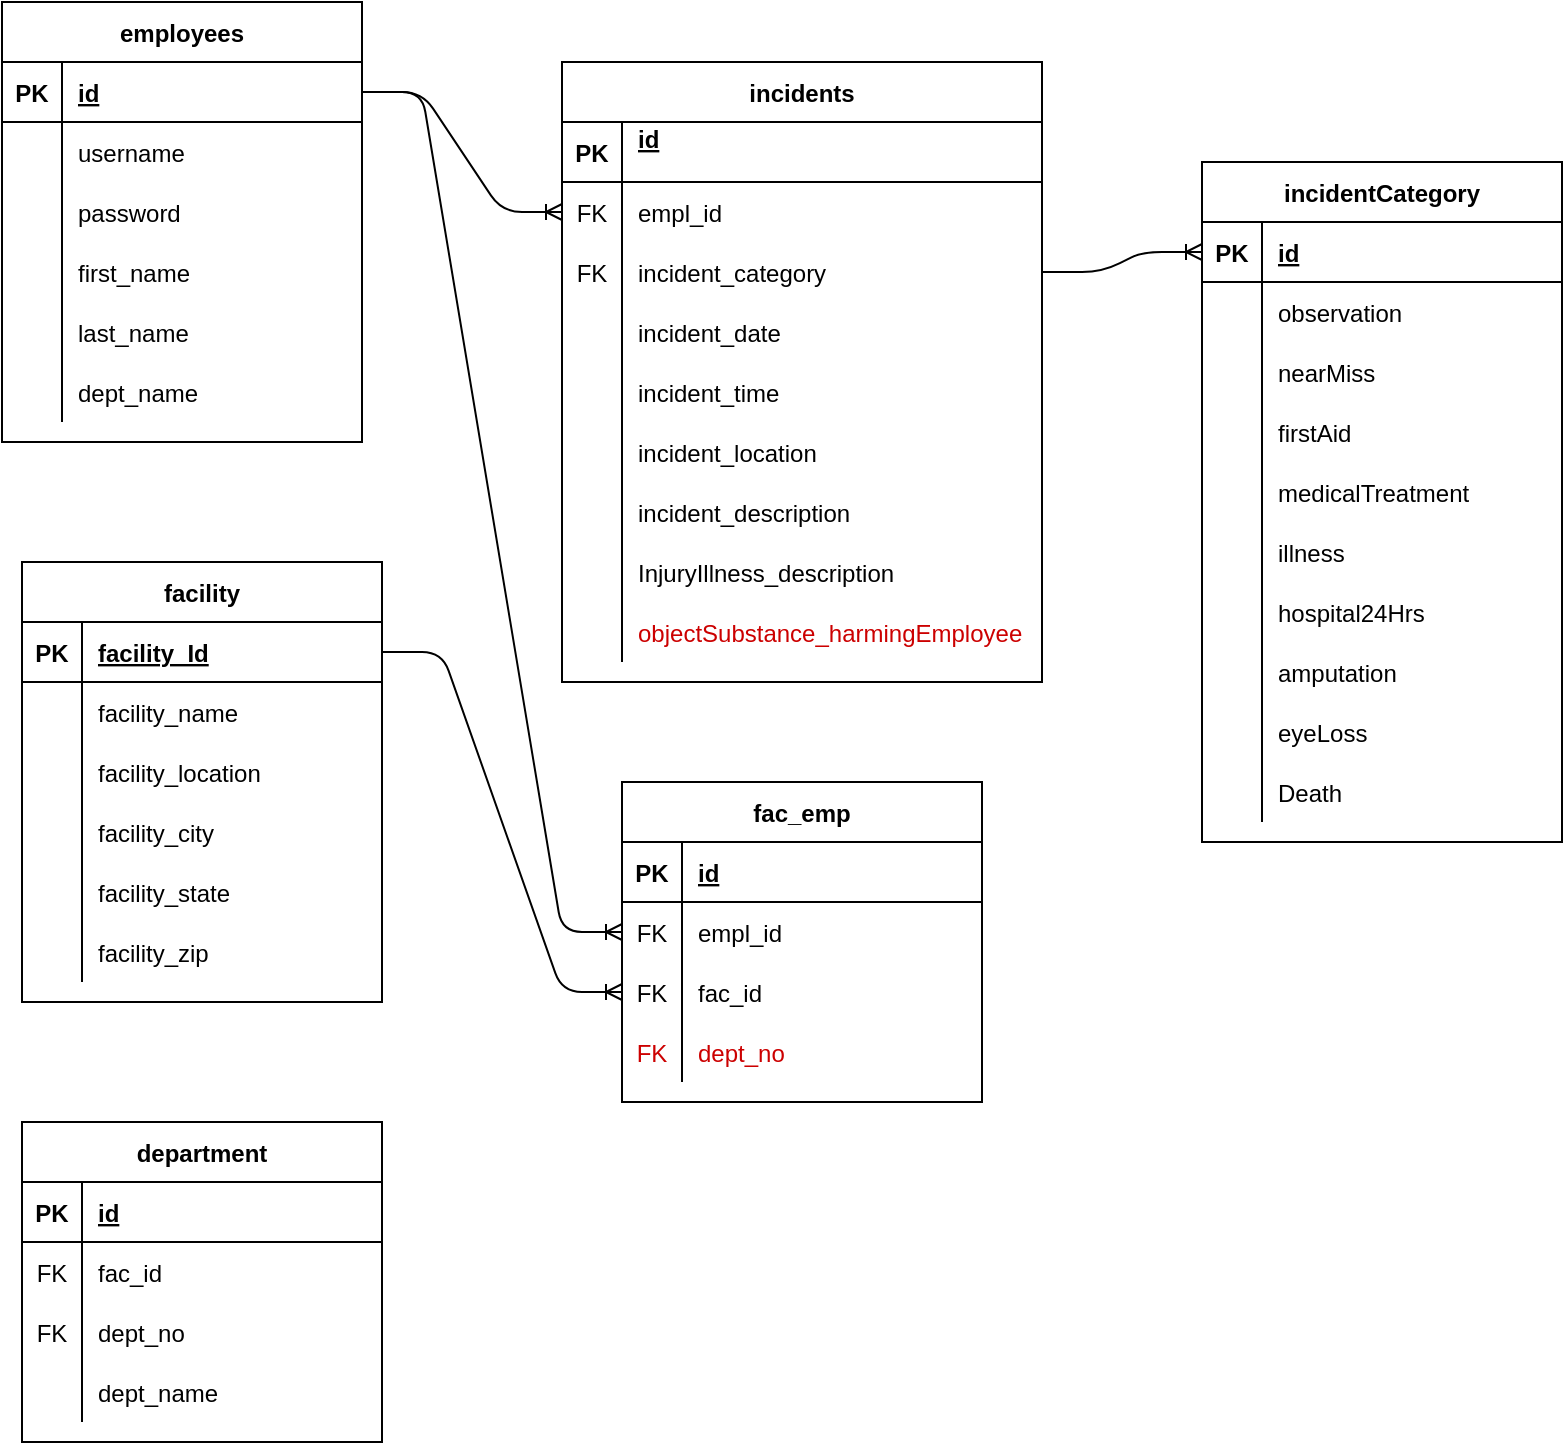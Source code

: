 <mxfile version="14.4.3" type="device"><diagram id="bjNipx2dxuCQF6a5RPbQ" name="Page-1"><mxGraphModel dx="1422" dy="822" grid="1" gridSize="10" guides="1" tooltips="1" connect="1" arrows="1" fold="1" page="1" pageScale="1" pageWidth="850" pageHeight="1100" math="0" shadow="0"><root><mxCell id="0"/><mxCell id="1" parent="0"/><mxCell id="69QA5Db__og1rGvX31F--1" value="employees" style="shape=table;startSize=30;container=1;collapsible=1;childLayout=tableLayout;fixedRows=1;rowLines=0;fontStyle=1;align=center;resizeLast=1;" parent="1" vertex="1"><mxGeometry width="180" height="220" as="geometry"/></mxCell><mxCell id="69QA5Db__og1rGvX31F--2" value="" style="shape=partialRectangle;collapsible=0;dropTarget=0;pointerEvents=0;fillColor=none;top=0;left=0;bottom=1;right=0;points=[[0,0.5],[1,0.5]];portConstraint=eastwest;" parent="69QA5Db__og1rGvX31F--1" vertex="1"><mxGeometry y="30" width="180" height="30" as="geometry"/></mxCell><mxCell id="69QA5Db__og1rGvX31F--3" value="PK" style="shape=partialRectangle;connectable=0;fillColor=none;top=0;left=0;bottom=0;right=0;fontStyle=1;overflow=hidden;" parent="69QA5Db__og1rGvX31F--2" vertex="1"><mxGeometry width="30" height="30" as="geometry"/></mxCell><mxCell id="69QA5Db__og1rGvX31F--4" value="id" style="shape=partialRectangle;connectable=0;fillColor=none;top=0;left=0;bottom=0;right=0;align=left;spacingLeft=6;fontStyle=5;overflow=hidden;" parent="69QA5Db__og1rGvX31F--2" vertex="1"><mxGeometry x="30" width="150" height="30" as="geometry"/></mxCell><mxCell id="69QA5Db__og1rGvX31F--83" value="" style="shape=partialRectangle;collapsible=0;dropTarget=0;pointerEvents=0;fillColor=none;top=0;left=0;bottom=0;right=0;points=[[0,0.5],[1,0.5]];portConstraint=eastwest;fontColor=#CC0000;" parent="69QA5Db__og1rGvX31F--1" vertex="1"><mxGeometry y="60" width="180" height="30" as="geometry"/></mxCell><mxCell id="69QA5Db__og1rGvX31F--84" value="" style="shape=partialRectangle;connectable=0;fillColor=none;top=0;left=0;bottom=0;right=0;editable=1;overflow=hidden;" parent="69QA5Db__og1rGvX31F--83" vertex="1"><mxGeometry width="30" height="30" as="geometry"/></mxCell><mxCell id="69QA5Db__og1rGvX31F--85" value="username" style="shape=partialRectangle;connectable=0;fillColor=none;top=0;left=0;bottom=0;right=0;align=left;spacingLeft=6;overflow=hidden;" parent="69QA5Db__og1rGvX31F--83" vertex="1"><mxGeometry x="30" width="150" height="30" as="geometry"/></mxCell><mxCell id="69QA5Db__og1rGvX31F--86" value="" style="shape=partialRectangle;collapsible=0;dropTarget=0;pointerEvents=0;fillColor=none;top=0;left=0;bottom=0;right=0;points=[[0,0.5],[1,0.5]];portConstraint=eastwest;fontColor=#CC0000;" parent="69QA5Db__og1rGvX31F--1" vertex="1"><mxGeometry y="90" width="180" height="30" as="geometry"/></mxCell><mxCell id="69QA5Db__og1rGvX31F--87" value="" style="shape=partialRectangle;connectable=0;fillColor=none;top=0;left=0;bottom=0;right=0;editable=1;overflow=hidden;" parent="69QA5Db__og1rGvX31F--86" vertex="1"><mxGeometry width="30" height="30" as="geometry"/></mxCell><mxCell id="69QA5Db__og1rGvX31F--88" value="password" style="shape=partialRectangle;connectable=0;fillColor=none;top=0;left=0;bottom=0;right=0;align=left;spacingLeft=6;overflow=hidden;" parent="69QA5Db__og1rGvX31F--86" vertex="1"><mxGeometry x="30" width="150" height="30" as="geometry"/></mxCell><mxCell id="69QA5Db__og1rGvX31F--5" value="" style="shape=partialRectangle;collapsible=0;dropTarget=0;pointerEvents=0;fillColor=none;top=0;left=0;bottom=0;right=0;points=[[0,0.5],[1,0.5]];portConstraint=eastwest;" parent="69QA5Db__og1rGvX31F--1" vertex="1"><mxGeometry y="120" width="180" height="30" as="geometry"/></mxCell><mxCell id="69QA5Db__og1rGvX31F--6" value="" style="shape=partialRectangle;connectable=0;fillColor=none;top=0;left=0;bottom=0;right=0;editable=1;overflow=hidden;" parent="69QA5Db__og1rGvX31F--5" vertex="1"><mxGeometry width="30" height="30" as="geometry"/></mxCell><mxCell id="69QA5Db__og1rGvX31F--7" value="first_name" style="shape=partialRectangle;connectable=0;fillColor=none;top=0;left=0;bottom=0;right=0;align=left;spacingLeft=6;overflow=hidden;" parent="69QA5Db__og1rGvX31F--5" vertex="1"><mxGeometry x="30" width="150" height="30" as="geometry"/></mxCell><mxCell id="69QA5Db__og1rGvX31F--8" value="" style="shape=partialRectangle;collapsible=0;dropTarget=0;pointerEvents=0;fillColor=none;top=0;left=0;bottom=0;right=0;points=[[0,0.5],[1,0.5]];portConstraint=eastwest;" parent="69QA5Db__og1rGvX31F--1" vertex="1"><mxGeometry y="150" width="180" height="30" as="geometry"/></mxCell><mxCell id="69QA5Db__og1rGvX31F--9" value="" style="shape=partialRectangle;connectable=0;fillColor=none;top=0;left=0;bottom=0;right=0;editable=1;overflow=hidden;" parent="69QA5Db__og1rGvX31F--8" vertex="1"><mxGeometry width="30" height="30" as="geometry"/></mxCell><mxCell id="69QA5Db__og1rGvX31F--10" value="last_name" style="shape=partialRectangle;connectable=0;fillColor=none;top=0;left=0;bottom=0;right=0;align=left;spacingLeft=6;overflow=hidden;" parent="69QA5Db__og1rGvX31F--8" vertex="1"><mxGeometry x="30" width="150" height="30" as="geometry"/></mxCell><mxCell id="69QA5Db__og1rGvX31F--111" value="" style="shape=partialRectangle;collapsible=0;dropTarget=0;pointerEvents=0;fillColor=none;top=0;left=0;bottom=0;right=0;points=[[0,0.5],[1,0.5]];portConstraint=eastwest;" parent="69QA5Db__og1rGvX31F--1" vertex="1"><mxGeometry y="180" width="180" height="30" as="geometry"/></mxCell><mxCell id="69QA5Db__og1rGvX31F--112" value="" style="shape=partialRectangle;connectable=0;fillColor=none;top=0;left=0;bottom=0;right=0;editable=1;overflow=hidden;" parent="69QA5Db__og1rGvX31F--111" vertex="1"><mxGeometry width="30" height="30" as="geometry"/></mxCell><mxCell id="69QA5Db__og1rGvX31F--113" value="dept_name" style="shape=partialRectangle;connectable=0;fillColor=none;top=0;left=0;bottom=0;right=0;align=left;spacingLeft=6;overflow=hidden;" parent="69QA5Db__og1rGvX31F--111" vertex="1"><mxGeometry x="30" width="150" height="30" as="geometry"/></mxCell><mxCell id="69QA5Db__og1rGvX31F--14" value="incidents" style="shape=table;startSize=30;container=1;collapsible=1;childLayout=tableLayout;fixedRows=1;rowLines=0;fontStyle=1;align=center;resizeLast=1;" parent="1" vertex="1"><mxGeometry x="280" y="30" width="240" height="310" as="geometry"/></mxCell><mxCell id="69QA5Db__og1rGvX31F--15" value="" style="shape=partialRectangle;collapsible=0;dropTarget=0;pointerEvents=0;fillColor=none;top=0;left=0;bottom=1;right=0;points=[[0,0.5],[1,0.5]];portConstraint=eastwest;" parent="69QA5Db__og1rGvX31F--14" vertex="1"><mxGeometry y="30" width="240" height="30" as="geometry"/></mxCell><mxCell id="69QA5Db__og1rGvX31F--16" value="PK" style="shape=partialRectangle;connectable=0;fillColor=none;top=0;left=0;bottom=0;right=0;fontStyle=1;overflow=hidden;" parent="69QA5Db__og1rGvX31F--15" vertex="1"><mxGeometry width="30" height="30" as="geometry"/></mxCell><mxCell id="69QA5Db__og1rGvX31F--17" value="id&#10;" style="shape=partialRectangle;connectable=0;fillColor=none;top=0;left=0;bottom=0;right=0;align=left;spacingLeft=6;fontStyle=5;overflow=hidden;" parent="69QA5Db__og1rGvX31F--15" vertex="1"><mxGeometry x="30" width="210" height="30" as="geometry"/></mxCell><mxCell id="69QA5Db__og1rGvX31F--98" value="" style="shape=partialRectangle;collapsible=0;dropTarget=0;pointerEvents=0;fillColor=none;top=0;left=0;bottom=0;right=0;points=[[0,0.5],[1,0.5]];portConstraint=eastwest;fontColor=#CC0000;" parent="69QA5Db__og1rGvX31F--14" vertex="1"><mxGeometry y="60" width="240" height="30" as="geometry"/></mxCell><mxCell id="69QA5Db__og1rGvX31F--99" value="FK" style="shape=partialRectangle;connectable=0;fillColor=none;top=0;left=0;bottom=0;right=0;editable=1;overflow=hidden;" parent="69QA5Db__og1rGvX31F--98" vertex="1"><mxGeometry width="30" height="30" as="geometry"/></mxCell><mxCell id="69QA5Db__og1rGvX31F--100" value="empl_id" style="shape=partialRectangle;connectable=0;fillColor=none;top=0;left=0;bottom=0;right=0;align=left;spacingLeft=6;overflow=hidden;" parent="69QA5Db__og1rGvX31F--98" vertex="1"><mxGeometry x="30" width="210" height="30" as="geometry"/></mxCell><mxCell id="69QA5Db__og1rGvX31F--43" value="" style="shape=partialRectangle;collapsible=0;dropTarget=0;pointerEvents=0;fillColor=none;top=0;left=0;bottom=0;right=0;points=[[0,0.5],[1,0.5]];portConstraint=eastwest;" parent="69QA5Db__og1rGvX31F--14" vertex="1"><mxGeometry y="90" width="240" height="30" as="geometry"/></mxCell><mxCell id="69QA5Db__og1rGvX31F--44" value="FK" style="shape=partialRectangle;connectable=0;fillColor=none;top=0;left=0;bottom=0;right=0;editable=1;overflow=hidden;" parent="69QA5Db__og1rGvX31F--43" vertex="1"><mxGeometry width="30" height="30" as="geometry"/></mxCell><mxCell id="69QA5Db__og1rGvX31F--45" value="incident_category" style="shape=partialRectangle;connectable=0;fillColor=none;top=0;left=0;bottom=0;right=0;align=left;spacingLeft=6;overflow=hidden;" parent="69QA5Db__og1rGvX31F--43" vertex="1"><mxGeometry x="30" width="210" height="30" as="geometry"/></mxCell><mxCell id="69QA5Db__og1rGvX31F--18" value="" style="shape=partialRectangle;collapsible=0;dropTarget=0;pointerEvents=0;fillColor=none;top=0;left=0;bottom=0;right=0;points=[[0,0.5],[1,0.5]];portConstraint=eastwest;" parent="69QA5Db__og1rGvX31F--14" vertex="1"><mxGeometry y="120" width="240" height="30" as="geometry"/></mxCell><mxCell id="69QA5Db__og1rGvX31F--19" value="" style="shape=partialRectangle;connectable=0;fillColor=none;top=0;left=0;bottom=0;right=0;editable=1;overflow=hidden;" parent="69QA5Db__og1rGvX31F--18" vertex="1"><mxGeometry width="30" height="30" as="geometry"/></mxCell><mxCell id="69QA5Db__og1rGvX31F--20" value="incident_date" style="shape=partialRectangle;connectable=0;fillColor=none;top=0;left=0;bottom=0;right=0;align=left;spacingLeft=6;overflow=hidden;" parent="69QA5Db__og1rGvX31F--18" vertex="1"><mxGeometry x="30" width="210" height="30" as="geometry"/></mxCell><mxCell id="69QA5Db__og1rGvX31F--21" value="" style="shape=partialRectangle;collapsible=0;dropTarget=0;pointerEvents=0;fillColor=none;top=0;left=0;bottom=0;right=0;points=[[0,0.5],[1,0.5]];portConstraint=eastwest;" parent="69QA5Db__og1rGvX31F--14" vertex="1"><mxGeometry y="150" width="240" height="30" as="geometry"/></mxCell><mxCell id="69QA5Db__og1rGvX31F--22" value="" style="shape=partialRectangle;connectable=0;fillColor=none;top=0;left=0;bottom=0;right=0;editable=1;overflow=hidden;" parent="69QA5Db__og1rGvX31F--21" vertex="1"><mxGeometry width="30" height="30" as="geometry"/></mxCell><mxCell id="69QA5Db__og1rGvX31F--23" value="incident_time" style="shape=partialRectangle;connectable=0;fillColor=none;top=0;left=0;bottom=0;right=0;align=left;spacingLeft=6;overflow=hidden;" parent="69QA5Db__og1rGvX31F--21" vertex="1"><mxGeometry x="30" width="210" height="30" as="geometry"/></mxCell><mxCell id="69QA5Db__og1rGvX31F--24" value="" style="shape=partialRectangle;collapsible=0;dropTarget=0;pointerEvents=0;fillColor=none;top=0;left=0;bottom=0;right=0;points=[[0,0.5],[1,0.5]];portConstraint=eastwest;" parent="69QA5Db__og1rGvX31F--14" vertex="1"><mxGeometry y="180" width="240" height="30" as="geometry"/></mxCell><mxCell id="69QA5Db__og1rGvX31F--25" value="" style="shape=partialRectangle;connectable=0;fillColor=none;top=0;left=0;bottom=0;right=0;editable=1;overflow=hidden;" parent="69QA5Db__og1rGvX31F--24" vertex="1"><mxGeometry width="30" height="30" as="geometry"/></mxCell><mxCell id="69QA5Db__og1rGvX31F--26" value="incident_location" style="shape=partialRectangle;connectable=0;fillColor=none;top=0;left=0;bottom=0;right=0;align=left;spacingLeft=6;overflow=hidden;" parent="69QA5Db__og1rGvX31F--24" vertex="1"><mxGeometry x="30" width="210" height="30" as="geometry"/></mxCell><mxCell id="69QA5Db__og1rGvX31F--89" value="" style="shape=partialRectangle;collapsible=0;dropTarget=0;pointerEvents=0;fillColor=none;top=0;left=0;bottom=0;right=0;points=[[0,0.5],[1,0.5]];portConstraint=eastwest;fontColor=#CC0000;" parent="69QA5Db__og1rGvX31F--14" vertex="1"><mxGeometry y="210" width="240" height="30" as="geometry"/></mxCell><mxCell id="69QA5Db__og1rGvX31F--90" value="" style="shape=partialRectangle;connectable=0;fillColor=none;top=0;left=0;bottom=0;right=0;editable=1;overflow=hidden;" parent="69QA5Db__og1rGvX31F--89" vertex="1"><mxGeometry width="30" height="30" as="geometry"/></mxCell><mxCell id="69QA5Db__og1rGvX31F--91" value="incident_description" style="shape=partialRectangle;connectable=0;fillColor=none;top=0;left=0;bottom=0;right=0;align=left;spacingLeft=6;overflow=hidden;" parent="69QA5Db__og1rGvX31F--89" vertex="1"><mxGeometry x="30" width="210" height="30" as="geometry"/></mxCell><mxCell id="69QA5Db__og1rGvX31F--92" value="" style="shape=partialRectangle;collapsible=0;dropTarget=0;pointerEvents=0;fillColor=none;top=0;left=0;bottom=0;right=0;points=[[0,0.5],[1,0.5]];portConstraint=eastwest;fontColor=#CC0000;" parent="69QA5Db__og1rGvX31F--14" vertex="1"><mxGeometry y="240" width="240" height="30" as="geometry"/></mxCell><mxCell id="69QA5Db__og1rGvX31F--93" value="" style="shape=partialRectangle;connectable=0;fillColor=none;top=0;left=0;bottom=0;right=0;editable=1;overflow=hidden;" parent="69QA5Db__og1rGvX31F--92" vertex="1"><mxGeometry width="30" height="30" as="geometry"/></mxCell><mxCell id="69QA5Db__og1rGvX31F--94" value="InjuryIllness_description" style="shape=partialRectangle;connectable=0;fillColor=none;top=0;left=0;bottom=0;right=0;align=left;spacingLeft=6;overflow=hidden;" parent="69QA5Db__og1rGvX31F--92" vertex="1"><mxGeometry x="30" width="210" height="30" as="geometry"/></mxCell><mxCell id="69QA5Db__og1rGvX31F--95" value="" style="shape=partialRectangle;collapsible=0;dropTarget=0;pointerEvents=0;fillColor=none;top=0;left=0;bottom=0;right=0;points=[[0,0.5],[1,0.5]];portConstraint=eastwest;fontColor=#CC0000;" parent="69QA5Db__og1rGvX31F--14" vertex="1"><mxGeometry y="270" width="240" height="30" as="geometry"/></mxCell><mxCell id="69QA5Db__og1rGvX31F--96" value="" style="shape=partialRectangle;connectable=0;fillColor=none;top=0;left=0;bottom=0;right=0;editable=1;overflow=hidden;" parent="69QA5Db__og1rGvX31F--95" vertex="1"><mxGeometry width="30" height="30" as="geometry"/></mxCell><mxCell id="69QA5Db__og1rGvX31F--97" value="objectSubstance_harmingEmployee" style="shape=partialRectangle;connectable=0;fillColor=none;top=0;left=0;bottom=0;right=0;align=left;spacingLeft=6;overflow=hidden;fontColor=#CC0000;" parent="69QA5Db__og1rGvX31F--95" vertex="1"><mxGeometry x="30" width="210" height="30" as="geometry"/></mxCell><mxCell id="69QA5Db__og1rGvX31F--27" value="facility" style="shape=table;startSize=30;container=1;collapsible=1;childLayout=tableLayout;fixedRows=1;rowLines=0;fontStyle=1;align=center;resizeLast=1;" parent="1" vertex="1"><mxGeometry x="10" y="280" width="180" height="220" as="geometry"/></mxCell><mxCell id="69QA5Db__og1rGvX31F--28" value="" style="shape=partialRectangle;collapsible=0;dropTarget=0;pointerEvents=0;fillColor=none;top=0;left=0;bottom=1;right=0;points=[[0,0.5],[1,0.5]];portConstraint=eastwest;" parent="69QA5Db__og1rGvX31F--27" vertex="1"><mxGeometry y="30" width="180" height="30" as="geometry"/></mxCell><mxCell id="69QA5Db__og1rGvX31F--29" value="PK" style="shape=partialRectangle;connectable=0;fillColor=none;top=0;left=0;bottom=0;right=0;fontStyle=1;overflow=hidden;" parent="69QA5Db__og1rGvX31F--28" vertex="1"><mxGeometry width="30" height="30" as="geometry"/></mxCell><mxCell id="69QA5Db__og1rGvX31F--30" value="facility_Id" style="shape=partialRectangle;connectable=0;fillColor=none;top=0;left=0;bottom=0;right=0;align=left;spacingLeft=6;fontStyle=5;overflow=hidden;" parent="69QA5Db__og1rGvX31F--28" vertex="1"><mxGeometry x="30" width="150" height="30" as="geometry"/></mxCell><mxCell id="69QA5Db__og1rGvX31F--31" value="" style="shape=partialRectangle;collapsible=0;dropTarget=0;pointerEvents=0;fillColor=none;top=0;left=0;bottom=0;right=0;points=[[0,0.5],[1,0.5]];portConstraint=eastwest;" parent="69QA5Db__og1rGvX31F--27" vertex="1"><mxGeometry y="60" width="180" height="30" as="geometry"/></mxCell><mxCell id="69QA5Db__og1rGvX31F--32" value="" style="shape=partialRectangle;connectable=0;fillColor=none;top=0;left=0;bottom=0;right=0;editable=1;overflow=hidden;" parent="69QA5Db__og1rGvX31F--31" vertex="1"><mxGeometry width="30" height="30" as="geometry"/></mxCell><mxCell id="69QA5Db__og1rGvX31F--33" value="facility_name" style="shape=partialRectangle;connectable=0;fillColor=none;top=0;left=0;bottom=0;right=0;align=left;spacingLeft=6;overflow=hidden;" parent="69QA5Db__og1rGvX31F--31" vertex="1"><mxGeometry x="30" width="150" height="30" as="geometry"/></mxCell><mxCell id="69QA5Db__og1rGvX31F--34" value="" style="shape=partialRectangle;collapsible=0;dropTarget=0;pointerEvents=0;fillColor=none;top=0;left=0;bottom=0;right=0;points=[[0,0.5],[1,0.5]];portConstraint=eastwest;" parent="69QA5Db__og1rGvX31F--27" vertex="1"><mxGeometry y="90" width="180" height="30" as="geometry"/></mxCell><mxCell id="69QA5Db__og1rGvX31F--35" value="" style="shape=partialRectangle;connectable=0;fillColor=none;top=0;left=0;bottom=0;right=0;editable=1;overflow=hidden;" parent="69QA5Db__og1rGvX31F--34" vertex="1"><mxGeometry width="30" height="30" as="geometry"/></mxCell><mxCell id="69QA5Db__og1rGvX31F--36" value="facility_location" style="shape=partialRectangle;connectable=0;fillColor=none;top=0;left=0;bottom=0;right=0;align=left;spacingLeft=6;overflow=hidden;" parent="69QA5Db__og1rGvX31F--34" vertex="1"><mxGeometry x="30" width="150" height="30" as="geometry"/></mxCell><mxCell id="69QA5Db__og1rGvX31F--37" value="" style="shape=partialRectangle;collapsible=0;dropTarget=0;pointerEvents=0;fillColor=none;top=0;left=0;bottom=0;right=0;points=[[0,0.5],[1,0.5]];portConstraint=eastwest;" parent="69QA5Db__og1rGvX31F--27" vertex="1"><mxGeometry y="120" width="180" height="30" as="geometry"/></mxCell><mxCell id="69QA5Db__og1rGvX31F--38" value="" style="shape=partialRectangle;connectable=0;fillColor=none;top=0;left=0;bottom=0;right=0;editable=1;overflow=hidden;" parent="69QA5Db__og1rGvX31F--37" vertex="1"><mxGeometry width="30" height="30" as="geometry"/></mxCell><mxCell id="69QA5Db__og1rGvX31F--39" value="facility_city" style="shape=partialRectangle;connectable=0;fillColor=none;top=0;left=0;bottom=0;right=0;align=left;spacingLeft=6;overflow=hidden;" parent="69QA5Db__og1rGvX31F--37" vertex="1"><mxGeometry x="30" width="150" height="30" as="geometry"/></mxCell><mxCell id="69QA5Db__og1rGvX31F--77" value="" style="shape=partialRectangle;collapsible=0;dropTarget=0;pointerEvents=0;fillColor=none;top=0;left=0;bottom=0;right=0;points=[[0,0.5],[1,0.5]];portConstraint=eastwest;fontColor=#CC0000;" parent="69QA5Db__og1rGvX31F--27" vertex="1"><mxGeometry y="150" width="180" height="30" as="geometry"/></mxCell><mxCell id="69QA5Db__og1rGvX31F--78" value="" style="shape=partialRectangle;connectable=0;fillColor=none;top=0;left=0;bottom=0;right=0;editable=1;overflow=hidden;" parent="69QA5Db__og1rGvX31F--77" vertex="1"><mxGeometry width="30" height="30" as="geometry"/></mxCell><mxCell id="69QA5Db__og1rGvX31F--79" value="facility_state" style="shape=partialRectangle;connectable=0;fillColor=none;top=0;left=0;bottom=0;right=0;align=left;spacingLeft=6;overflow=hidden;" parent="69QA5Db__og1rGvX31F--77" vertex="1"><mxGeometry x="30" width="150" height="30" as="geometry"/></mxCell><mxCell id="69QA5Db__og1rGvX31F--80" value="" style="shape=partialRectangle;collapsible=0;dropTarget=0;pointerEvents=0;fillColor=none;top=0;left=0;bottom=0;right=0;points=[[0,0.5],[1,0.5]];portConstraint=eastwest;fontColor=#CC0000;" parent="69QA5Db__og1rGvX31F--27" vertex="1"><mxGeometry y="180" width="180" height="30" as="geometry"/></mxCell><mxCell id="69QA5Db__og1rGvX31F--81" value="" style="shape=partialRectangle;connectable=0;fillColor=none;top=0;left=0;bottom=0;right=0;editable=1;overflow=hidden;" parent="69QA5Db__og1rGvX31F--80" vertex="1"><mxGeometry width="30" height="30" as="geometry"/></mxCell><mxCell id="69QA5Db__og1rGvX31F--82" value="facility_zip" style="shape=partialRectangle;connectable=0;fillColor=none;top=0;left=0;bottom=0;right=0;align=left;spacingLeft=6;overflow=hidden;" parent="69QA5Db__og1rGvX31F--80" vertex="1"><mxGeometry x="30" width="150" height="30" as="geometry"/></mxCell><mxCell id="69QA5Db__og1rGvX31F--46" value="incidentCategory" style="shape=table;startSize=30;container=1;collapsible=1;childLayout=tableLayout;fixedRows=1;rowLines=0;fontStyle=1;align=center;resizeLast=1;" parent="1" vertex="1"><mxGeometry x="600" y="80" width="180" height="340" as="geometry"/></mxCell><mxCell id="69QA5Db__og1rGvX31F--47" value="" style="shape=partialRectangle;collapsible=0;dropTarget=0;pointerEvents=0;fillColor=none;top=0;left=0;bottom=1;right=0;points=[[0,0.5],[1,0.5]];portConstraint=eastwest;" parent="69QA5Db__og1rGvX31F--46" vertex="1"><mxGeometry y="30" width="180" height="30" as="geometry"/></mxCell><mxCell id="69QA5Db__og1rGvX31F--48" value="PK" style="shape=partialRectangle;connectable=0;fillColor=none;top=0;left=0;bottom=0;right=0;fontStyle=1;overflow=hidden;" parent="69QA5Db__og1rGvX31F--47" vertex="1"><mxGeometry width="30" height="30" as="geometry"/></mxCell><mxCell id="69QA5Db__og1rGvX31F--49" value="id" style="shape=partialRectangle;connectable=0;fillColor=none;top=0;left=0;bottom=0;right=0;align=left;spacingLeft=6;fontStyle=5;overflow=hidden;" parent="69QA5Db__og1rGvX31F--47" vertex="1"><mxGeometry x="30" width="150" height="30" as="geometry"/></mxCell><mxCell id="69QA5Db__og1rGvX31F--50" value="" style="shape=partialRectangle;collapsible=0;dropTarget=0;pointerEvents=0;fillColor=none;top=0;left=0;bottom=0;right=0;points=[[0,0.5],[1,0.5]];portConstraint=eastwest;" parent="69QA5Db__og1rGvX31F--46" vertex="1"><mxGeometry y="60" width="180" height="30" as="geometry"/></mxCell><mxCell id="69QA5Db__og1rGvX31F--51" value="" style="shape=partialRectangle;connectable=0;fillColor=none;top=0;left=0;bottom=0;right=0;editable=1;overflow=hidden;" parent="69QA5Db__og1rGvX31F--50" vertex="1"><mxGeometry width="30" height="30" as="geometry"/></mxCell><mxCell id="69QA5Db__og1rGvX31F--52" value="observation" style="shape=partialRectangle;connectable=0;fillColor=none;top=0;left=0;bottom=0;right=0;align=left;spacingLeft=6;overflow=hidden;" parent="69QA5Db__og1rGvX31F--50" vertex="1"><mxGeometry x="30" width="150" height="30" as="geometry"/></mxCell><mxCell id="69QA5Db__og1rGvX31F--53" value="" style="shape=partialRectangle;collapsible=0;dropTarget=0;pointerEvents=0;fillColor=none;top=0;left=0;bottom=0;right=0;points=[[0,0.5],[1,0.5]];portConstraint=eastwest;" parent="69QA5Db__og1rGvX31F--46" vertex="1"><mxGeometry y="90" width="180" height="30" as="geometry"/></mxCell><mxCell id="69QA5Db__og1rGvX31F--54" value="" style="shape=partialRectangle;connectable=0;fillColor=none;top=0;left=0;bottom=0;right=0;editable=1;overflow=hidden;" parent="69QA5Db__og1rGvX31F--53" vertex="1"><mxGeometry width="30" height="30" as="geometry"/></mxCell><mxCell id="69QA5Db__og1rGvX31F--55" value="nearMiss" style="shape=partialRectangle;connectable=0;fillColor=none;top=0;left=0;bottom=0;right=0;align=left;spacingLeft=6;overflow=hidden;" parent="69QA5Db__og1rGvX31F--53" vertex="1"><mxGeometry x="30" width="150" height="30" as="geometry"/></mxCell><mxCell id="69QA5Db__og1rGvX31F--56" value="" style="shape=partialRectangle;collapsible=0;dropTarget=0;pointerEvents=0;fillColor=none;top=0;left=0;bottom=0;right=0;points=[[0,0.5],[1,0.5]];portConstraint=eastwest;" parent="69QA5Db__og1rGvX31F--46" vertex="1"><mxGeometry y="120" width="180" height="30" as="geometry"/></mxCell><mxCell id="69QA5Db__og1rGvX31F--57" value="" style="shape=partialRectangle;connectable=0;fillColor=none;top=0;left=0;bottom=0;right=0;editable=1;overflow=hidden;" parent="69QA5Db__og1rGvX31F--56" vertex="1"><mxGeometry width="30" height="30" as="geometry"/></mxCell><mxCell id="69QA5Db__og1rGvX31F--58" value="firstAid" style="shape=partialRectangle;connectable=0;fillColor=none;top=0;left=0;bottom=0;right=0;align=left;spacingLeft=6;overflow=hidden;" parent="69QA5Db__og1rGvX31F--56" vertex="1"><mxGeometry x="30" width="150" height="30" as="geometry"/></mxCell><mxCell id="69QA5Db__og1rGvX31F--59" value="" style="shape=partialRectangle;collapsible=0;dropTarget=0;pointerEvents=0;fillColor=none;top=0;left=0;bottom=0;right=0;points=[[0,0.5],[1,0.5]];portConstraint=eastwest;" parent="69QA5Db__og1rGvX31F--46" vertex="1"><mxGeometry y="150" width="180" height="30" as="geometry"/></mxCell><mxCell id="69QA5Db__og1rGvX31F--60" value="" style="shape=partialRectangle;connectable=0;fillColor=none;top=0;left=0;bottom=0;right=0;editable=1;overflow=hidden;" parent="69QA5Db__og1rGvX31F--59" vertex="1"><mxGeometry width="30" height="30" as="geometry"/></mxCell><mxCell id="69QA5Db__og1rGvX31F--61" value="medicalTreatment" style="shape=partialRectangle;connectable=0;fillColor=none;top=0;left=0;bottom=0;right=0;align=left;spacingLeft=6;overflow=hidden;" parent="69QA5Db__og1rGvX31F--59" vertex="1"><mxGeometry x="30" width="150" height="30" as="geometry"/></mxCell><mxCell id="69QA5Db__og1rGvX31F--62" value="" style="shape=partialRectangle;collapsible=0;dropTarget=0;pointerEvents=0;fillColor=none;top=0;left=0;bottom=0;right=0;points=[[0,0.5],[1,0.5]];portConstraint=eastwest;" parent="69QA5Db__og1rGvX31F--46" vertex="1"><mxGeometry y="180" width="180" height="30" as="geometry"/></mxCell><mxCell id="69QA5Db__og1rGvX31F--63" value="" style="shape=partialRectangle;connectable=0;fillColor=none;top=0;left=0;bottom=0;right=0;editable=1;overflow=hidden;" parent="69QA5Db__og1rGvX31F--62" vertex="1"><mxGeometry width="30" height="30" as="geometry"/></mxCell><mxCell id="69QA5Db__og1rGvX31F--64" value="illness" style="shape=partialRectangle;connectable=0;fillColor=none;top=0;left=0;bottom=0;right=0;align=left;spacingLeft=6;overflow=hidden;" parent="69QA5Db__og1rGvX31F--62" vertex="1"><mxGeometry x="30" width="150" height="30" as="geometry"/></mxCell><mxCell id="69QA5Db__og1rGvX31F--74" value="" style="shape=partialRectangle;collapsible=0;dropTarget=0;pointerEvents=0;fillColor=none;top=0;left=0;bottom=0;right=0;points=[[0,0.5],[1,0.5]];portConstraint=eastwest;" parent="69QA5Db__og1rGvX31F--46" vertex="1"><mxGeometry y="210" width="180" height="30" as="geometry"/></mxCell><mxCell id="69QA5Db__og1rGvX31F--75" value="" style="shape=partialRectangle;connectable=0;fillColor=none;top=0;left=0;bottom=0;right=0;editable=1;overflow=hidden;" parent="69QA5Db__og1rGvX31F--74" vertex="1"><mxGeometry width="30" height="30" as="geometry"/></mxCell><mxCell id="69QA5Db__og1rGvX31F--76" value="hospital24Hrs" style="shape=partialRectangle;connectable=0;fillColor=none;top=0;left=0;bottom=0;right=0;align=left;spacingLeft=6;overflow=hidden;" parent="69QA5Db__og1rGvX31F--74" vertex="1"><mxGeometry x="30" width="150" height="30" as="geometry"/></mxCell><mxCell id="69QA5Db__og1rGvX31F--68" value="" style="shape=partialRectangle;collapsible=0;dropTarget=0;pointerEvents=0;fillColor=none;top=0;left=0;bottom=0;right=0;points=[[0,0.5],[1,0.5]];portConstraint=eastwest;" parent="69QA5Db__og1rGvX31F--46" vertex="1"><mxGeometry y="240" width="180" height="30" as="geometry"/></mxCell><mxCell id="69QA5Db__og1rGvX31F--69" value="" style="shape=partialRectangle;connectable=0;fillColor=none;top=0;left=0;bottom=0;right=0;editable=1;overflow=hidden;" parent="69QA5Db__og1rGvX31F--68" vertex="1"><mxGeometry width="30" height="30" as="geometry"/></mxCell><mxCell id="69QA5Db__og1rGvX31F--70" value="amputation" style="shape=partialRectangle;connectable=0;fillColor=none;top=0;left=0;bottom=0;right=0;align=left;spacingLeft=6;overflow=hidden;" parent="69QA5Db__og1rGvX31F--68" vertex="1"><mxGeometry x="30" width="150" height="30" as="geometry"/></mxCell><mxCell id="69QA5Db__og1rGvX31F--71" value="" style="shape=partialRectangle;collapsible=0;dropTarget=0;pointerEvents=0;fillColor=none;top=0;left=0;bottom=0;right=0;points=[[0,0.5],[1,0.5]];portConstraint=eastwest;" parent="69QA5Db__og1rGvX31F--46" vertex="1"><mxGeometry y="270" width="180" height="30" as="geometry"/></mxCell><mxCell id="69QA5Db__og1rGvX31F--72" value="" style="shape=partialRectangle;connectable=0;fillColor=none;top=0;left=0;bottom=0;right=0;editable=1;overflow=hidden;" parent="69QA5Db__og1rGvX31F--71" vertex="1"><mxGeometry width="30" height="30" as="geometry"/></mxCell><mxCell id="69QA5Db__og1rGvX31F--73" value="eyeLoss" style="shape=partialRectangle;connectable=0;fillColor=none;top=0;left=0;bottom=0;right=0;align=left;spacingLeft=6;overflow=hidden;" parent="69QA5Db__og1rGvX31F--71" vertex="1"><mxGeometry x="30" width="150" height="30" as="geometry"/></mxCell><mxCell id="69QA5Db__og1rGvX31F--65" value="" style="shape=partialRectangle;collapsible=0;dropTarget=0;pointerEvents=0;fillColor=none;top=0;left=0;bottom=0;right=0;points=[[0,0.5],[1,0.5]];portConstraint=eastwest;" parent="69QA5Db__og1rGvX31F--46" vertex="1"><mxGeometry y="300" width="180" height="30" as="geometry"/></mxCell><mxCell id="69QA5Db__og1rGvX31F--66" value="" style="shape=partialRectangle;connectable=0;fillColor=none;top=0;left=0;bottom=0;right=0;editable=1;overflow=hidden;" parent="69QA5Db__og1rGvX31F--65" vertex="1"><mxGeometry width="30" height="30" as="geometry"/></mxCell><mxCell id="69QA5Db__og1rGvX31F--67" value="Death" style="shape=partialRectangle;connectable=0;fillColor=none;top=0;left=0;bottom=0;right=0;align=left;spacingLeft=6;overflow=hidden;" parent="69QA5Db__og1rGvX31F--65" vertex="1"><mxGeometry x="30" width="150" height="30" as="geometry"/></mxCell><mxCell id="69QA5Db__og1rGvX31F--101" value="department" style="shape=table;startSize=30;container=1;collapsible=1;childLayout=tableLayout;fixedRows=1;rowLines=0;fontStyle=1;align=center;resizeLast=1;" parent="1" vertex="1"><mxGeometry x="10" y="560" width="180" height="160" as="geometry"/></mxCell><mxCell id="69QA5Db__og1rGvX31F--102" value="" style="shape=partialRectangle;collapsible=0;dropTarget=0;pointerEvents=0;fillColor=none;top=0;left=0;bottom=1;right=0;points=[[0,0.5],[1,0.5]];portConstraint=eastwest;" parent="69QA5Db__og1rGvX31F--101" vertex="1"><mxGeometry y="30" width="180" height="30" as="geometry"/></mxCell><mxCell id="69QA5Db__og1rGvX31F--103" value="PK" style="shape=partialRectangle;connectable=0;fillColor=none;top=0;left=0;bottom=0;right=0;fontStyle=1;overflow=hidden;" parent="69QA5Db__og1rGvX31F--102" vertex="1"><mxGeometry width="30" height="30" as="geometry"/></mxCell><mxCell id="69QA5Db__og1rGvX31F--104" value="id" style="shape=partialRectangle;connectable=0;fillColor=none;top=0;left=0;bottom=0;right=0;align=left;spacingLeft=6;fontStyle=5;overflow=hidden;" parent="69QA5Db__og1rGvX31F--102" vertex="1"><mxGeometry x="30" width="150" height="30" as="geometry"/></mxCell><mxCell id="69QA5Db__og1rGvX31F--125" value="" style="shape=partialRectangle;collapsible=0;dropTarget=0;pointerEvents=0;fillColor=none;top=0;left=0;bottom=0;right=0;points=[[0,0.5],[1,0.5]];portConstraint=eastwest;fontColor=#000000;" parent="69QA5Db__og1rGvX31F--101" vertex="1"><mxGeometry y="60" width="180" height="30" as="geometry"/></mxCell><mxCell id="69QA5Db__og1rGvX31F--126" value="FK" style="shape=partialRectangle;connectable=0;fillColor=none;top=0;left=0;bottom=0;right=0;editable=1;overflow=hidden;" parent="69QA5Db__og1rGvX31F--125" vertex="1"><mxGeometry width="30" height="30" as="geometry"/></mxCell><mxCell id="69QA5Db__og1rGvX31F--127" value="fac_id" style="shape=partialRectangle;connectable=0;fillColor=none;top=0;left=0;bottom=0;right=0;align=left;spacingLeft=6;overflow=hidden;" parent="69QA5Db__og1rGvX31F--125" vertex="1"><mxGeometry x="30" width="150" height="30" as="geometry"/></mxCell><mxCell id="69QA5Db__og1rGvX31F--108" value="" style="shape=partialRectangle;collapsible=0;dropTarget=0;pointerEvents=0;fillColor=none;top=0;left=0;bottom=0;right=0;points=[[0,0.5],[1,0.5]];portConstraint=eastwest;" parent="69QA5Db__og1rGvX31F--101" vertex="1"><mxGeometry y="90" width="180" height="30" as="geometry"/></mxCell><mxCell id="69QA5Db__og1rGvX31F--109" value="FK" style="shape=partialRectangle;connectable=0;fillColor=none;top=0;left=0;bottom=0;right=0;editable=1;overflow=hidden;" parent="69QA5Db__og1rGvX31F--108" vertex="1"><mxGeometry width="30" height="30" as="geometry"/></mxCell><mxCell id="69QA5Db__og1rGvX31F--110" value="dept_no" style="shape=partialRectangle;connectable=0;fillColor=none;top=0;left=0;bottom=0;right=0;align=left;spacingLeft=6;overflow=hidden;" parent="69QA5Db__og1rGvX31F--108" vertex="1"><mxGeometry x="30" width="150" height="30" as="geometry"/></mxCell><mxCell id="9no8ml0pdXfARbfKK7Wl-12" value="" style="shape=partialRectangle;collapsible=0;dropTarget=0;pointerEvents=0;fillColor=none;top=0;left=0;bottom=0;right=0;points=[[0,0.5],[1,0.5]];portConstraint=eastwest;fontColor=#0000CC;" vertex="1" parent="69QA5Db__og1rGvX31F--101"><mxGeometry y="120" width="180" height="30" as="geometry"/></mxCell><mxCell id="9no8ml0pdXfARbfKK7Wl-13" value="" style="shape=partialRectangle;connectable=0;fillColor=none;top=0;left=0;bottom=0;right=0;editable=1;overflow=hidden;" vertex="1" parent="9no8ml0pdXfARbfKK7Wl-12"><mxGeometry width="30" height="30" as="geometry"/></mxCell><mxCell id="9no8ml0pdXfARbfKK7Wl-14" value="dept_name" style="shape=partialRectangle;connectable=0;fillColor=none;top=0;left=0;bottom=0;right=0;align=left;spacingLeft=6;overflow=hidden;" vertex="1" parent="9no8ml0pdXfARbfKK7Wl-12"><mxGeometry x="30" width="150" height="30" as="geometry"/></mxCell><mxCell id="69QA5Db__og1rGvX31F--128" value="fac_emp" style="shape=table;startSize=30;container=1;collapsible=1;childLayout=tableLayout;fixedRows=1;rowLines=0;fontStyle=1;align=center;resizeLast=1;fontColor=#000000;" parent="1" vertex="1"><mxGeometry x="310" y="390" width="180" height="160" as="geometry"/></mxCell><mxCell id="69QA5Db__og1rGvX31F--129" value="" style="shape=partialRectangle;collapsible=0;dropTarget=0;pointerEvents=0;fillColor=none;top=0;left=0;bottom=1;right=0;points=[[0,0.5],[1,0.5]];portConstraint=eastwest;" parent="69QA5Db__og1rGvX31F--128" vertex="1"><mxGeometry y="30" width="180" height="30" as="geometry"/></mxCell><mxCell id="69QA5Db__og1rGvX31F--130" value="PK" style="shape=partialRectangle;connectable=0;fillColor=none;top=0;left=0;bottom=0;right=0;fontStyle=1;overflow=hidden;" parent="69QA5Db__og1rGvX31F--129" vertex="1"><mxGeometry width="30" height="30" as="geometry"/></mxCell><mxCell id="69QA5Db__og1rGvX31F--131" value="id" style="shape=partialRectangle;connectable=0;fillColor=none;top=0;left=0;bottom=0;right=0;align=left;spacingLeft=6;fontStyle=5;overflow=hidden;" parent="69QA5Db__og1rGvX31F--129" vertex="1"><mxGeometry x="30" width="150" height="30" as="geometry"/></mxCell><mxCell id="69QA5Db__og1rGvX31F--132" value="" style="shape=partialRectangle;collapsible=0;dropTarget=0;pointerEvents=0;fillColor=none;top=0;left=0;bottom=0;right=0;points=[[0,0.5],[1,0.5]];portConstraint=eastwest;" parent="69QA5Db__og1rGvX31F--128" vertex="1"><mxGeometry y="60" width="180" height="30" as="geometry"/></mxCell><mxCell id="69QA5Db__og1rGvX31F--133" value="FK" style="shape=partialRectangle;connectable=0;fillColor=none;top=0;left=0;bottom=0;right=0;editable=1;overflow=hidden;" parent="69QA5Db__og1rGvX31F--132" vertex="1"><mxGeometry width="30" height="30" as="geometry"/></mxCell><mxCell id="69QA5Db__og1rGvX31F--134" value="empl_id" style="shape=partialRectangle;connectable=0;fillColor=none;top=0;left=0;bottom=0;right=0;align=left;spacingLeft=6;overflow=hidden;" parent="69QA5Db__og1rGvX31F--132" vertex="1"><mxGeometry x="30" width="150" height="30" as="geometry"/></mxCell><mxCell id="69QA5Db__og1rGvX31F--135" value="" style="shape=partialRectangle;collapsible=0;dropTarget=0;pointerEvents=0;fillColor=none;top=0;left=0;bottom=0;right=0;points=[[0,0.5],[1,0.5]];portConstraint=eastwest;" parent="69QA5Db__og1rGvX31F--128" vertex="1"><mxGeometry y="90" width="180" height="30" as="geometry"/></mxCell><mxCell id="69QA5Db__og1rGvX31F--136" value="FK" style="shape=partialRectangle;connectable=0;fillColor=none;top=0;left=0;bottom=0;right=0;editable=1;overflow=hidden;" parent="69QA5Db__og1rGvX31F--135" vertex="1"><mxGeometry width="30" height="30" as="geometry"/></mxCell><mxCell id="69QA5Db__og1rGvX31F--137" value="fac_id" style="shape=partialRectangle;connectable=0;fillColor=none;top=0;left=0;bottom=0;right=0;align=left;spacingLeft=6;overflow=hidden;" parent="69QA5Db__og1rGvX31F--135" vertex="1"><mxGeometry x="30" width="150" height="30" as="geometry"/></mxCell><mxCell id="69QA5Db__og1rGvX31F--138" value="" style="shape=partialRectangle;collapsible=0;dropTarget=0;pointerEvents=0;fillColor=none;top=0;left=0;bottom=0;right=0;points=[[0,0.5],[1,0.5]];portConstraint=eastwest;strokeColor=#0000FF;" parent="69QA5Db__og1rGvX31F--128" vertex="1"><mxGeometry y="120" width="180" height="30" as="geometry"/></mxCell><mxCell id="69QA5Db__og1rGvX31F--139" value="FK" style="shape=partialRectangle;connectable=0;fillColor=none;top=0;left=0;bottom=0;right=0;editable=1;overflow=hidden;fontColor=#CC0000;" parent="69QA5Db__og1rGvX31F--138" vertex="1"><mxGeometry width="30" height="30" as="geometry"/></mxCell><mxCell id="69QA5Db__og1rGvX31F--140" value="dept_no" style="shape=partialRectangle;connectable=0;fillColor=none;top=0;left=0;bottom=0;right=0;align=left;spacingLeft=6;overflow=hidden;fontColor=#CC0000;" parent="69QA5Db__og1rGvX31F--138" vertex="1"><mxGeometry x="30" width="150" height="30" as="geometry"/></mxCell><mxCell id="69QA5Db__og1rGvX31F--141" value="" style="edgeStyle=entityRelationEdgeStyle;fontSize=12;html=1;endArrow=ERoneToMany;entryX=0;entryY=0.5;entryDx=0;entryDy=0;exitX=1;exitY=0.5;exitDx=0;exitDy=0;" parent="1" source="69QA5Db__og1rGvX31F--43" target="69QA5Db__og1rGvX31F--47" edge="1"><mxGeometry width="100" height="100" relative="1" as="geometry"><mxPoint x="580" y="510" as="sourcePoint"/><mxPoint x="680" y="410" as="targetPoint"/></mxGeometry></mxCell><mxCell id="69QA5Db__og1rGvX31F--142" value="" style="edgeStyle=entityRelationEdgeStyle;fontSize=12;html=1;endArrow=ERoneToMany;entryX=0;entryY=0.5;entryDx=0;entryDy=0;exitX=1;exitY=0.5;exitDx=0;exitDy=0;" parent="1" source="69QA5Db__og1rGvX31F--2" target="69QA5Db__og1rGvX31F--98" edge="1"><mxGeometry width="100" height="100" relative="1" as="geometry"><mxPoint x="40" y="380" as="sourcePoint"/><mxPoint x="140" y="280" as="targetPoint"/></mxGeometry></mxCell><mxCell id="69QA5Db__og1rGvX31F--143" value="" style="edgeStyle=entityRelationEdgeStyle;fontSize=12;html=1;endArrow=ERoneToMany;entryX=0;entryY=0.5;entryDx=0;entryDy=0;exitX=1;exitY=0.5;exitDx=0;exitDy=0;" parent="1" source="69QA5Db__og1rGvX31F--2" target="69QA5Db__og1rGvX31F--132" edge="1"><mxGeometry width="100" height="100" relative="1" as="geometry"><mxPoint x="340" y="750" as="sourcePoint"/><mxPoint x="440" y="650" as="targetPoint"/></mxGeometry></mxCell><mxCell id="69QA5Db__og1rGvX31F--144" value="" style="edgeStyle=entityRelationEdgeStyle;fontSize=12;html=1;endArrow=ERoneToMany;entryX=0;entryY=0.5;entryDx=0;entryDy=0;exitX=1;exitY=0.5;exitDx=0;exitDy=0;" parent="1" source="69QA5Db__og1rGvX31F--28" target="69QA5Db__og1rGvX31F--135" edge="1"><mxGeometry width="100" height="100" relative="1" as="geometry"><mxPoint x="410" y="740" as="sourcePoint"/><mxPoint x="510" y="640" as="targetPoint"/></mxGeometry></mxCell></root></mxGraphModel></diagram></mxfile>